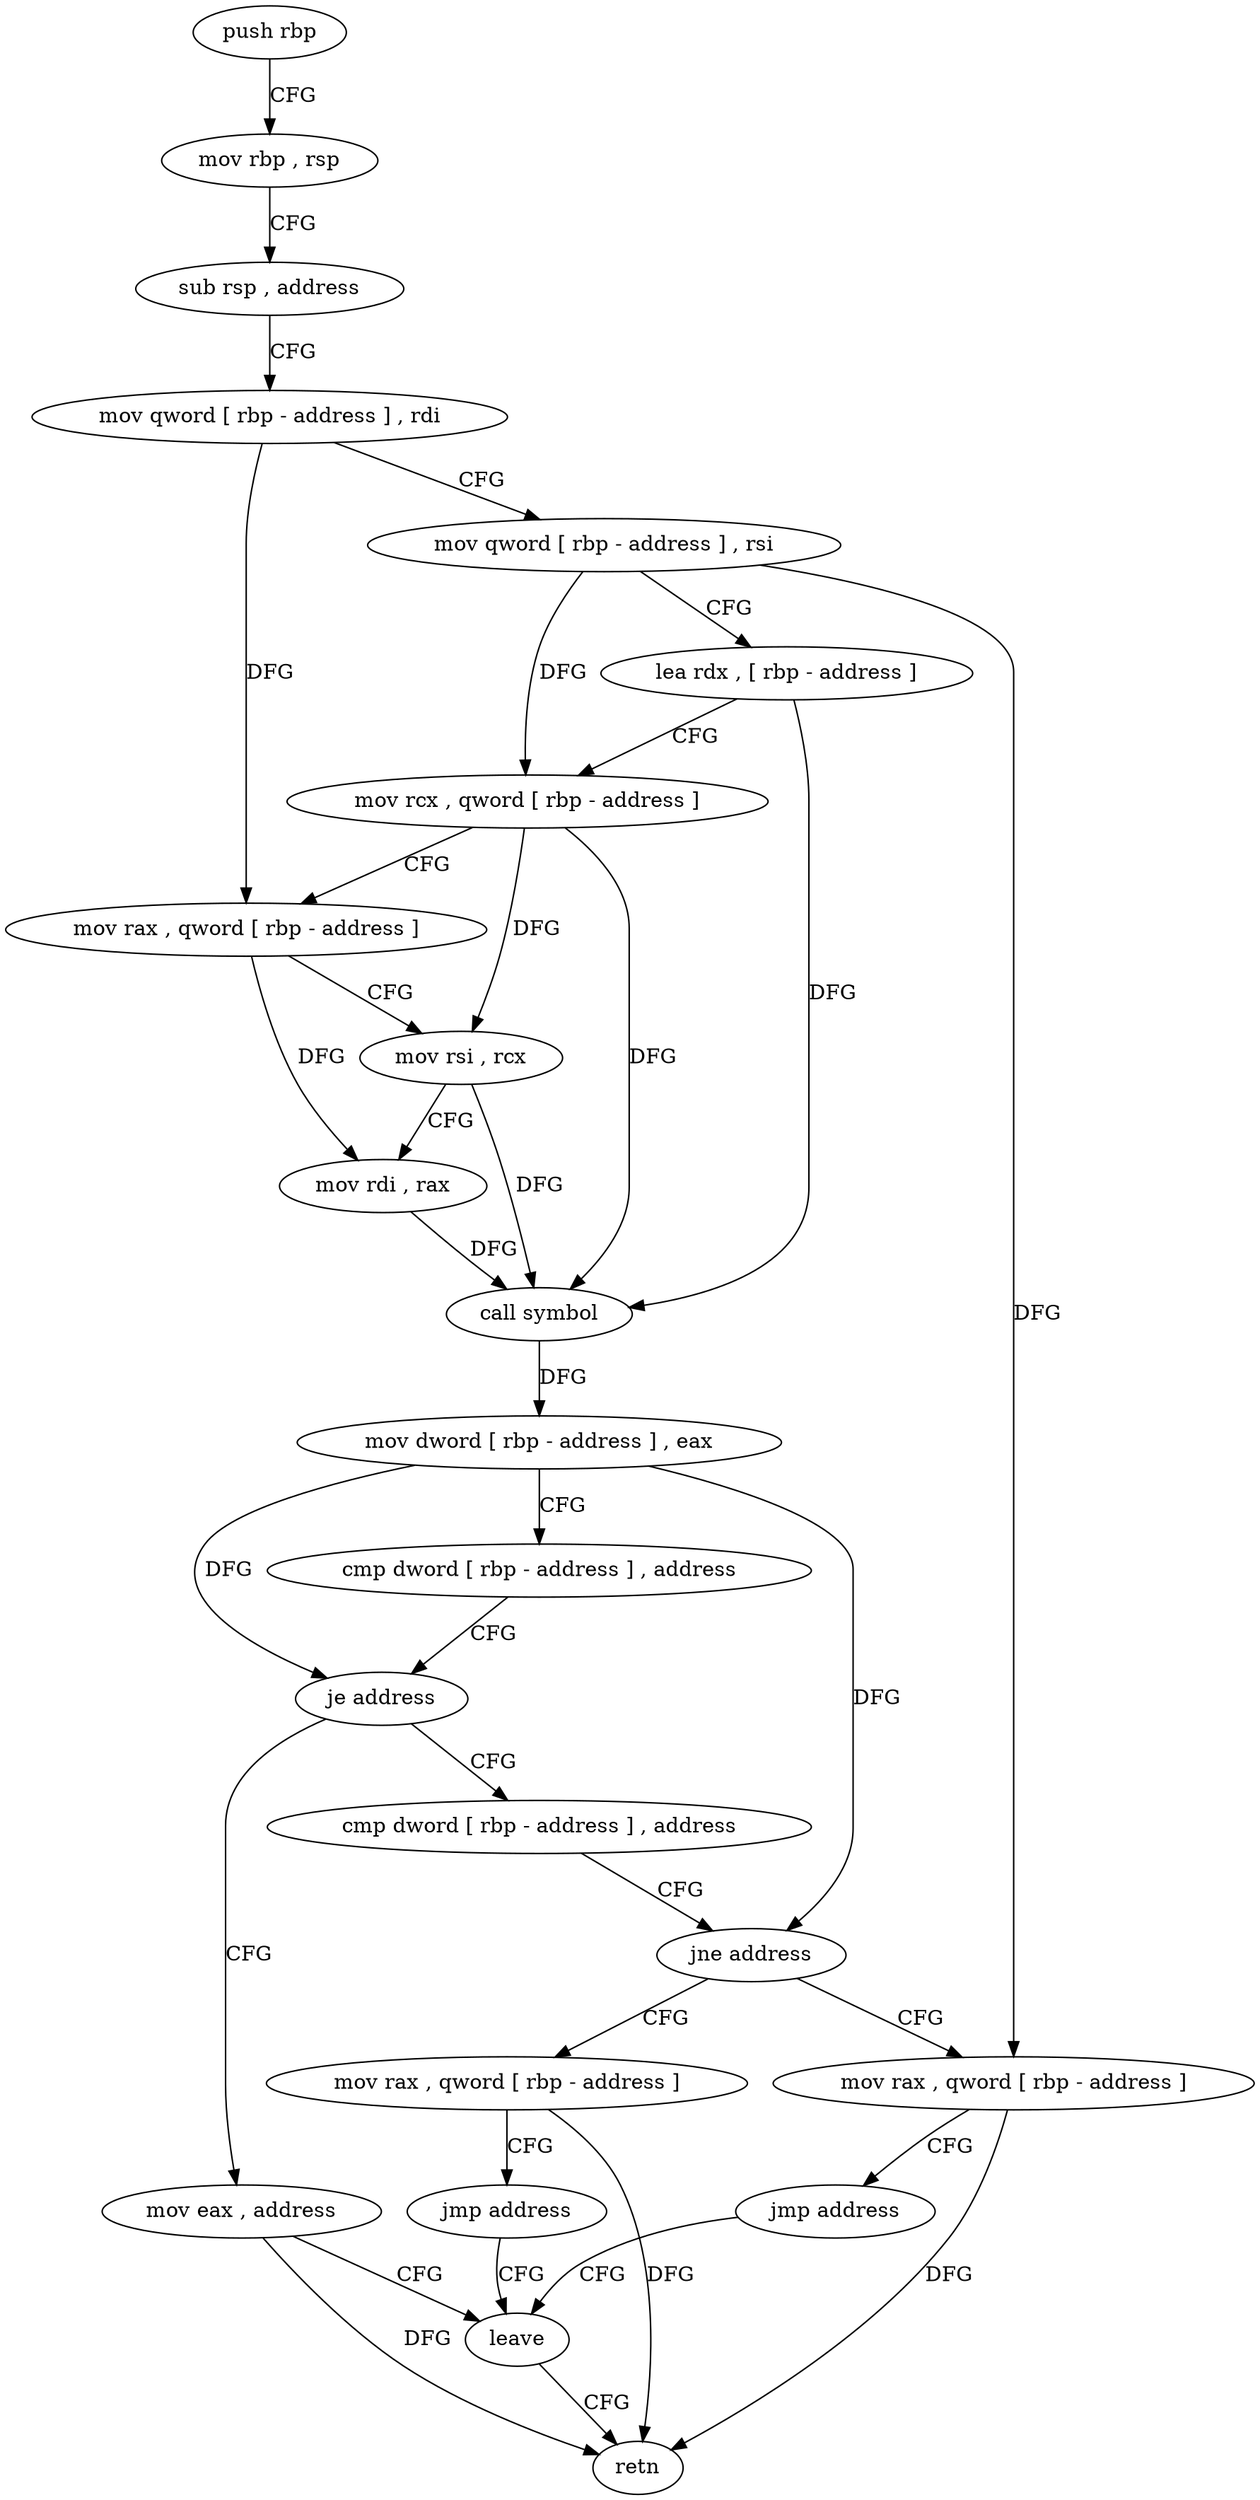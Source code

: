 digraph "func" {
"228020" [label = "push rbp" ]
"228021" [label = "mov rbp , rsp" ]
"228024" [label = "sub rsp , address" ]
"228028" [label = "mov qword [ rbp - address ] , rdi" ]
"228032" [label = "mov qword [ rbp - address ] , rsi" ]
"228036" [label = "lea rdx , [ rbp - address ]" ]
"228040" [label = "mov rcx , qword [ rbp - address ]" ]
"228044" [label = "mov rax , qword [ rbp - address ]" ]
"228048" [label = "mov rsi , rcx" ]
"228051" [label = "mov rdi , rax" ]
"228054" [label = "call symbol" ]
"228059" [label = "mov dword [ rbp - address ] , eax" ]
"228062" [label = "cmp dword [ rbp - address ] , address" ]
"228066" [label = "je address" ]
"228086" [label = "mov eax , address" ]
"228068" [label = "cmp dword [ rbp - address ] , address" ]
"228091" [label = "leave" ]
"228072" [label = "jne address" ]
"228080" [label = "mov rax , qword [ rbp - address ]" ]
"228074" [label = "mov rax , qword [ rbp - address ]" ]
"228084" [label = "jmp address" ]
"228078" [label = "jmp address" ]
"228092" [label = "retn" ]
"228020" -> "228021" [ label = "CFG" ]
"228021" -> "228024" [ label = "CFG" ]
"228024" -> "228028" [ label = "CFG" ]
"228028" -> "228032" [ label = "CFG" ]
"228028" -> "228044" [ label = "DFG" ]
"228032" -> "228036" [ label = "CFG" ]
"228032" -> "228040" [ label = "DFG" ]
"228032" -> "228080" [ label = "DFG" ]
"228036" -> "228040" [ label = "CFG" ]
"228036" -> "228054" [ label = "DFG" ]
"228040" -> "228044" [ label = "CFG" ]
"228040" -> "228048" [ label = "DFG" ]
"228040" -> "228054" [ label = "DFG" ]
"228044" -> "228048" [ label = "CFG" ]
"228044" -> "228051" [ label = "DFG" ]
"228048" -> "228051" [ label = "CFG" ]
"228048" -> "228054" [ label = "DFG" ]
"228051" -> "228054" [ label = "DFG" ]
"228054" -> "228059" [ label = "DFG" ]
"228059" -> "228062" [ label = "CFG" ]
"228059" -> "228066" [ label = "DFG" ]
"228059" -> "228072" [ label = "DFG" ]
"228062" -> "228066" [ label = "CFG" ]
"228066" -> "228086" [ label = "CFG" ]
"228066" -> "228068" [ label = "CFG" ]
"228086" -> "228091" [ label = "CFG" ]
"228086" -> "228092" [ label = "DFG" ]
"228068" -> "228072" [ label = "CFG" ]
"228091" -> "228092" [ label = "CFG" ]
"228072" -> "228080" [ label = "CFG" ]
"228072" -> "228074" [ label = "CFG" ]
"228080" -> "228084" [ label = "CFG" ]
"228080" -> "228092" [ label = "DFG" ]
"228074" -> "228078" [ label = "CFG" ]
"228074" -> "228092" [ label = "DFG" ]
"228084" -> "228091" [ label = "CFG" ]
"228078" -> "228091" [ label = "CFG" ]
}

